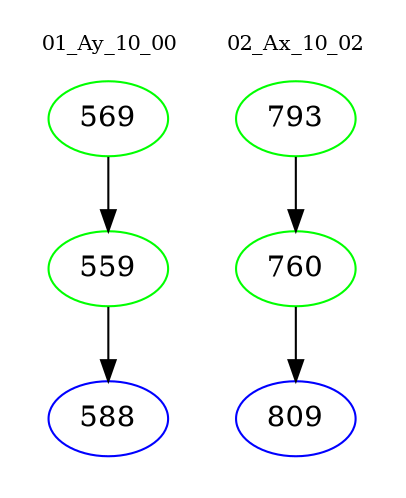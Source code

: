 digraph{
subgraph cluster_0 {
color = white
label = "01_Ay_10_00";
fontsize=10;
T0_569 [label="569", color="green"]
T0_569 -> T0_559 [color="black"]
T0_559 [label="559", color="green"]
T0_559 -> T0_588 [color="black"]
T0_588 [label="588", color="blue"]
}
subgraph cluster_1 {
color = white
label = "02_Ax_10_02";
fontsize=10;
T1_793 [label="793", color="green"]
T1_793 -> T1_760 [color="black"]
T1_760 [label="760", color="green"]
T1_760 -> T1_809 [color="black"]
T1_809 [label="809", color="blue"]
}
}
